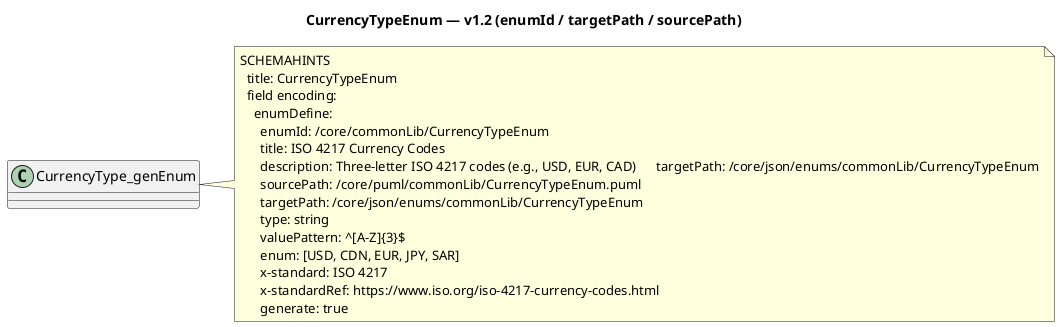 @startuml
title CurrencyTypeEnum — v1.2 (enumId / targetPath / sourcePath)

' Dummy Class used in generation of an enum.json file. Class name must end with "_genEnum"
class CurrencyType_genEnum {
}

note right of CurrencyType_genEnum
SCHEMAHINTS
  title: CurrencyTypeEnum
  field encoding:
    enumDefine:
      enumId: /core/commonLib/CurrencyTypeEnum
      title: ISO 4217 Currency Codes
      description: Three-letter ISO 4217 codes (e.g., USD, EUR, CAD)      targetPath: /core/json/enums/commonLib/CurrencyTypeEnum
      sourcePath: /core/puml/commonLib/CurrencyTypeEnum.puml
      targetPath: /core/json/enums/commonLib/CurrencyTypeEnum
      type: string
      valuePattern: ^[A-Z]{3}$
      enum: [USD, CDN, EUR, JPY, SAR]
      x-standard: ISO 4217
      x-standardRef: https://www.iso.org/iso-4217-currency-codes.html
      generate: true
end note

@enduml
